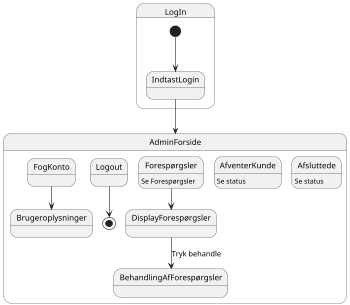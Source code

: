 @startuml
'https://plantuml.com/state-diagram

scale 350 width

state LogIn {
[*] --> IndtastLogin
}

IndtastLogin --> AdminForside

state AdminForside {
 FogKonto --> Brugeroplysninger
 Logout --> [*]
 Forespørgsler : Se Forespørgsler
 Forespørgsler --> DisplayForespørgsler
 DisplayForespørgsler --> BehandlingAfForespørgsler : Tryk behandle
 AfventerKunde : Se status
 Afsluttede : Se status

 }




@enduml